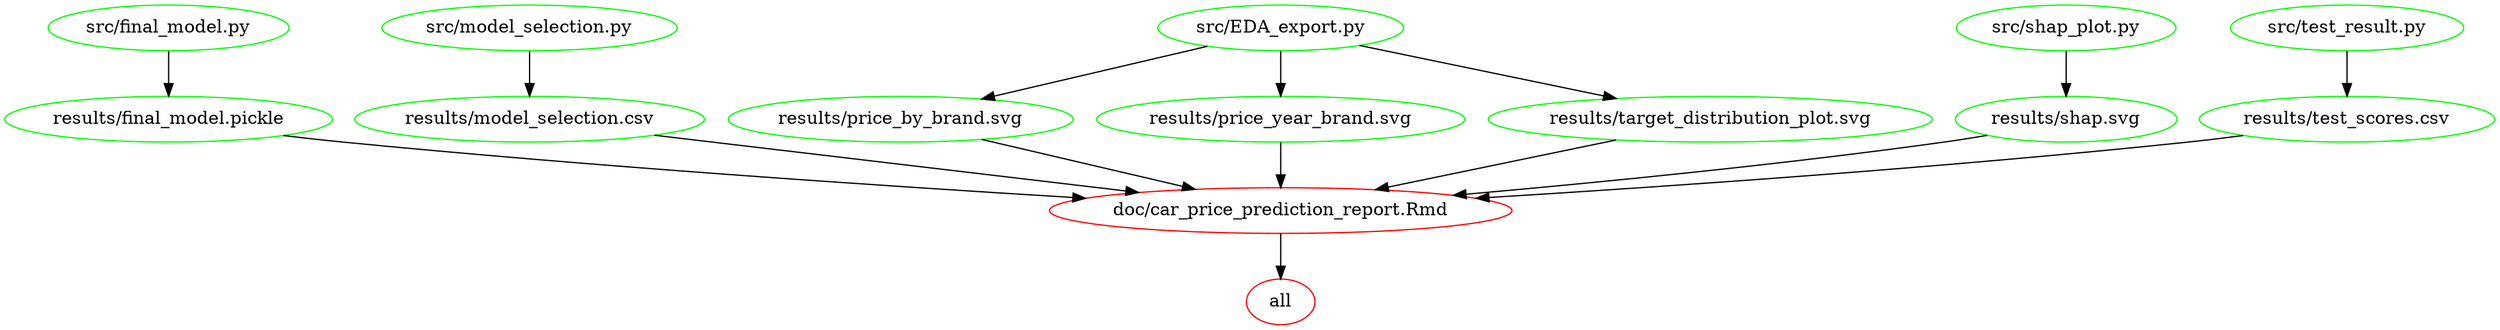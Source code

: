 digraph G {
n2[label="all", color="red"];
n3[label="doc/car_price_prediction_report.Rmd", color="red"];
n10[label="results/final_model.pickle", color="green"];
n8[label="results/model_selection.csv", color="green"];
n6[label="results/price_by_brand.svg", color="green"];
n7[label="results/price_year_brand.svg", color="green"];
n12[label="results/shap.svg", color="green"];
n4[label="results/target_distribution_plot.svg", color="green"];
n14[label="results/test_scores.csv", color="green"];
n5[label="src/EDA_export.py", color="green"];
n11[label="src/final_model.py", color="green"];
n9[label="src/model_selection.py", color="green"];
n13[label="src/shap_plot.py", color="green"];
n15[label="src/test_result.py", color="green"];
n3 -> n2 ; 
n10 -> n3 ; 
n8 -> n3 ; 
n6 -> n3 ; 
n7 -> n3 ; 
n12 -> n3 ; 
n4 -> n3 ; 
n14 -> n3 ; 
n11 -> n10 ; 
n9 -> n8 ; 
n5 -> n6 ; 
n5 -> n7 ; 
n13 -> n12 ; 
n5 -> n4 ; 
n15 -> n14 ; 
}
